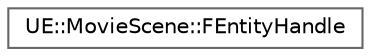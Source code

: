 digraph "Graphical Class Hierarchy"
{
 // INTERACTIVE_SVG=YES
 // LATEX_PDF_SIZE
  bgcolor="transparent";
  edge [fontname=Helvetica,fontsize=10,labelfontname=Helvetica,labelfontsize=10];
  node [fontname=Helvetica,fontsize=10,shape=box,height=0.2,width=0.4];
  rankdir="LR";
  Node0 [id="Node000000",label="UE::MovieScene::FEntityHandle",height=0.2,width=0.4,color="grey40", fillcolor="white", style="filled",URL="$dc/d1b/structUE_1_1MovieScene_1_1FEntityHandle.html",tooltip=" "];
}
